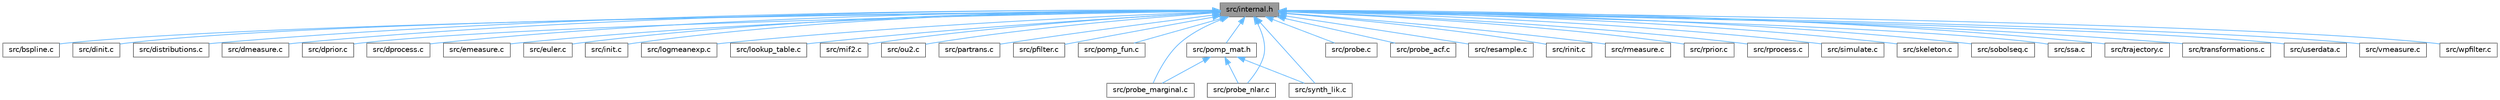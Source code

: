 digraph "src/internal.h"
{
 // LATEX_PDF_SIZE
  bgcolor="transparent";
  edge [fontname=Helvetica,fontsize=10,labelfontname=Helvetica,labelfontsize=10];
  node [fontname=Helvetica,fontsize=10,shape=box,height=0.2,width=0.4];
  Node1 [id="Node000001",label="src/internal.h",height=0.2,width=0.4,color="gray40", fillcolor="grey60", style="filled", fontcolor="black",tooltip=" "];
  Node1 -> Node2 [id="edge1_Node000001_Node000002",dir="back",color="steelblue1",style="solid",tooltip=" "];
  Node2 [id="Node000002",label="src/bspline.c",height=0.2,width=0.4,color="grey40", fillcolor="white", style="filled",URL="$bspline_8c.html",tooltip=" "];
  Node1 -> Node3 [id="edge2_Node000001_Node000003",dir="back",color="steelblue1",style="solid",tooltip=" "];
  Node3 [id="Node000003",label="src/dinit.c",height=0.2,width=0.4,color="grey40", fillcolor="white", style="filled",URL="$dinit_8c.html",tooltip=" "];
  Node1 -> Node4 [id="edge3_Node000001_Node000004",dir="back",color="steelblue1",style="solid",tooltip=" "];
  Node4 [id="Node000004",label="src/distributions.c",height=0.2,width=0.4,color="grey40", fillcolor="white", style="filled",URL="$distributions_8c.html",tooltip=" "];
  Node1 -> Node5 [id="edge4_Node000001_Node000005",dir="back",color="steelblue1",style="solid",tooltip=" "];
  Node5 [id="Node000005",label="src/dmeasure.c",height=0.2,width=0.4,color="grey40", fillcolor="white", style="filled",URL="$dmeasure_8c.html",tooltip=" "];
  Node1 -> Node6 [id="edge5_Node000001_Node000006",dir="back",color="steelblue1",style="solid",tooltip=" "];
  Node6 [id="Node000006",label="src/dprior.c",height=0.2,width=0.4,color="grey40", fillcolor="white", style="filled",URL="$dprior_8c.html",tooltip=" "];
  Node1 -> Node7 [id="edge6_Node000001_Node000007",dir="back",color="steelblue1",style="solid",tooltip=" "];
  Node7 [id="Node000007",label="src/dprocess.c",height=0.2,width=0.4,color="grey40", fillcolor="white", style="filled",URL="$dprocess_8c.html",tooltip=" "];
  Node1 -> Node8 [id="edge7_Node000001_Node000008",dir="back",color="steelblue1",style="solid",tooltip=" "];
  Node8 [id="Node000008",label="src/emeasure.c",height=0.2,width=0.4,color="grey40", fillcolor="white", style="filled",URL="$emeasure_8c.html",tooltip=" "];
  Node1 -> Node9 [id="edge8_Node000001_Node000009",dir="back",color="steelblue1",style="solid",tooltip=" "];
  Node9 [id="Node000009",label="src/euler.c",height=0.2,width=0.4,color="grey40", fillcolor="white", style="filled",URL="$euler_8c.html",tooltip=" "];
  Node1 -> Node10 [id="edge9_Node000001_Node000010",dir="back",color="steelblue1",style="solid",tooltip=" "];
  Node10 [id="Node000010",label="src/init.c",height=0.2,width=0.4,color="grey40", fillcolor="white", style="filled",URL="$init_8c.html",tooltip=" "];
  Node1 -> Node11 [id="edge10_Node000001_Node000011",dir="back",color="steelblue1",style="solid",tooltip=" "];
  Node11 [id="Node000011",label="src/logmeanexp.c",height=0.2,width=0.4,color="grey40", fillcolor="white", style="filled",URL="$logmeanexp_8c.html",tooltip=" "];
  Node1 -> Node12 [id="edge11_Node000001_Node000012",dir="back",color="steelblue1",style="solid",tooltip=" "];
  Node12 [id="Node000012",label="src/lookup_table.c",height=0.2,width=0.4,color="grey40", fillcolor="white", style="filled",URL="$lookup__table_8c.html",tooltip=" "];
  Node1 -> Node13 [id="edge12_Node000001_Node000013",dir="back",color="steelblue1",style="solid",tooltip=" "];
  Node13 [id="Node000013",label="src/mif2.c",height=0.2,width=0.4,color="grey40", fillcolor="white", style="filled",URL="$mif2_8c.html",tooltip=" "];
  Node1 -> Node14 [id="edge13_Node000001_Node000014",dir="back",color="steelblue1",style="solid",tooltip=" "];
  Node14 [id="Node000014",label="src/ou2.c",height=0.2,width=0.4,color="grey40", fillcolor="white", style="filled",URL="$ou2_8c.html",tooltip=" "];
  Node1 -> Node15 [id="edge14_Node000001_Node000015",dir="back",color="steelblue1",style="solid",tooltip=" "];
  Node15 [id="Node000015",label="src/partrans.c",height=0.2,width=0.4,color="grey40", fillcolor="white", style="filled",URL="$partrans_8c.html",tooltip=" "];
  Node1 -> Node16 [id="edge15_Node000001_Node000016",dir="back",color="steelblue1",style="solid",tooltip=" "];
  Node16 [id="Node000016",label="src/pfilter.c",height=0.2,width=0.4,color="grey40", fillcolor="white", style="filled",URL="$pfilter_8c.html",tooltip=" "];
  Node1 -> Node17 [id="edge16_Node000001_Node000017",dir="back",color="steelblue1",style="solid",tooltip=" "];
  Node17 [id="Node000017",label="src/pomp_fun.c",height=0.2,width=0.4,color="grey40", fillcolor="white", style="filled",URL="$pomp__fun_8c.html",tooltip=" "];
  Node1 -> Node18 [id="edge17_Node000001_Node000018",dir="back",color="steelblue1",style="solid",tooltip=" "];
  Node18 [id="Node000018",label="src/pomp_mat.h",height=0.2,width=0.4,color="grey40", fillcolor="white", style="filled",URL="$pomp__mat_8h.html",tooltip=" "];
  Node18 -> Node19 [id="edge18_Node000018_Node000019",dir="back",color="steelblue1",style="solid",tooltip=" "];
  Node19 [id="Node000019",label="src/probe_marginal.c",height=0.2,width=0.4,color="grey40", fillcolor="white", style="filled",URL="$probe__marginal_8c.html",tooltip=" "];
  Node18 -> Node20 [id="edge19_Node000018_Node000020",dir="back",color="steelblue1",style="solid",tooltip=" "];
  Node20 [id="Node000020",label="src/probe_nlar.c",height=0.2,width=0.4,color="grey40", fillcolor="white", style="filled",URL="$probe__nlar_8c.html",tooltip=" "];
  Node18 -> Node21 [id="edge20_Node000018_Node000021",dir="back",color="steelblue1",style="solid",tooltip=" "];
  Node21 [id="Node000021",label="src/synth_lik.c",height=0.2,width=0.4,color="grey40", fillcolor="white", style="filled",URL="$synth__lik_8c.html",tooltip=" "];
  Node1 -> Node22 [id="edge21_Node000001_Node000022",dir="back",color="steelblue1",style="solid",tooltip=" "];
  Node22 [id="Node000022",label="src/probe.c",height=0.2,width=0.4,color="grey40", fillcolor="white", style="filled",URL="$probe_8c.html",tooltip=" "];
  Node1 -> Node23 [id="edge22_Node000001_Node000023",dir="back",color="steelblue1",style="solid",tooltip=" "];
  Node23 [id="Node000023",label="src/probe_acf.c",height=0.2,width=0.4,color="grey40", fillcolor="white", style="filled",URL="$probe__acf_8c.html",tooltip=" "];
  Node1 -> Node19 [id="edge23_Node000001_Node000019",dir="back",color="steelblue1",style="solid",tooltip=" "];
  Node1 -> Node20 [id="edge24_Node000001_Node000020",dir="back",color="steelblue1",style="solid",tooltip=" "];
  Node1 -> Node24 [id="edge25_Node000001_Node000024",dir="back",color="steelblue1",style="solid",tooltip=" "];
  Node24 [id="Node000024",label="src/resample.c",height=0.2,width=0.4,color="grey40", fillcolor="white", style="filled",URL="$resample_8c.html",tooltip=" "];
  Node1 -> Node25 [id="edge26_Node000001_Node000025",dir="back",color="steelblue1",style="solid",tooltip=" "];
  Node25 [id="Node000025",label="src/rinit.c",height=0.2,width=0.4,color="grey40", fillcolor="white", style="filled",URL="$rinit_8c.html",tooltip=" "];
  Node1 -> Node26 [id="edge27_Node000001_Node000026",dir="back",color="steelblue1",style="solid",tooltip=" "];
  Node26 [id="Node000026",label="src/rmeasure.c",height=0.2,width=0.4,color="grey40", fillcolor="white", style="filled",URL="$rmeasure_8c.html",tooltip=" "];
  Node1 -> Node27 [id="edge28_Node000001_Node000027",dir="back",color="steelblue1",style="solid",tooltip=" "];
  Node27 [id="Node000027",label="src/rprior.c",height=0.2,width=0.4,color="grey40", fillcolor="white", style="filled",URL="$rprior_8c.html",tooltip=" "];
  Node1 -> Node28 [id="edge29_Node000001_Node000028",dir="back",color="steelblue1",style="solid",tooltip=" "];
  Node28 [id="Node000028",label="src/rprocess.c",height=0.2,width=0.4,color="grey40", fillcolor="white", style="filled",URL="$rprocess_8c.html",tooltip=" "];
  Node1 -> Node29 [id="edge30_Node000001_Node000029",dir="back",color="steelblue1",style="solid",tooltip=" "];
  Node29 [id="Node000029",label="src/simulate.c",height=0.2,width=0.4,color="grey40", fillcolor="white", style="filled",URL="$simulate_8c.html",tooltip=" "];
  Node1 -> Node30 [id="edge31_Node000001_Node000030",dir="back",color="steelblue1",style="solid",tooltip=" "];
  Node30 [id="Node000030",label="src/skeleton.c",height=0.2,width=0.4,color="grey40", fillcolor="white", style="filled",URL="$skeleton_8c.html",tooltip=" "];
  Node1 -> Node31 [id="edge32_Node000001_Node000031",dir="back",color="steelblue1",style="solid",tooltip=" "];
  Node31 [id="Node000031",label="src/sobolseq.c",height=0.2,width=0.4,color="grey40", fillcolor="white", style="filled",URL="$sobolseq_8c.html",tooltip=" "];
  Node1 -> Node32 [id="edge33_Node000001_Node000032",dir="back",color="steelblue1",style="solid",tooltip=" "];
  Node32 [id="Node000032",label="src/ssa.c",height=0.2,width=0.4,color="grey40", fillcolor="white", style="filled",URL="$ssa_8c.html",tooltip=" "];
  Node1 -> Node21 [id="edge34_Node000001_Node000021",dir="back",color="steelblue1",style="solid",tooltip=" "];
  Node1 -> Node33 [id="edge35_Node000001_Node000033",dir="back",color="steelblue1",style="solid",tooltip=" "];
  Node33 [id="Node000033",label="src/trajectory.c",height=0.2,width=0.4,color="grey40", fillcolor="white", style="filled",URL="$trajectory_8c.html",tooltip=" "];
  Node1 -> Node34 [id="edge36_Node000001_Node000034",dir="back",color="steelblue1",style="solid",tooltip=" "];
  Node34 [id="Node000034",label="src/transformations.c",height=0.2,width=0.4,color="grey40", fillcolor="white", style="filled",URL="$transformations_8c.html",tooltip=" "];
  Node1 -> Node35 [id="edge37_Node000001_Node000035",dir="back",color="steelblue1",style="solid",tooltip=" "];
  Node35 [id="Node000035",label="src/userdata.c",height=0.2,width=0.4,color="grey40", fillcolor="white", style="filled",URL="$userdata_8c.html",tooltip=" "];
  Node1 -> Node36 [id="edge38_Node000001_Node000036",dir="back",color="steelblue1",style="solid",tooltip=" "];
  Node36 [id="Node000036",label="src/vmeasure.c",height=0.2,width=0.4,color="grey40", fillcolor="white", style="filled",URL="$vmeasure_8c.html",tooltip=" "];
  Node1 -> Node37 [id="edge39_Node000001_Node000037",dir="back",color="steelblue1",style="solid",tooltip=" "];
  Node37 [id="Node000037",label="src/wpfilter.c",height=0.2,width=0.4,color="grey40", fillcolor="white", style="filled",URL="$wpfilter_8c.html",tooltip=" "];
}

